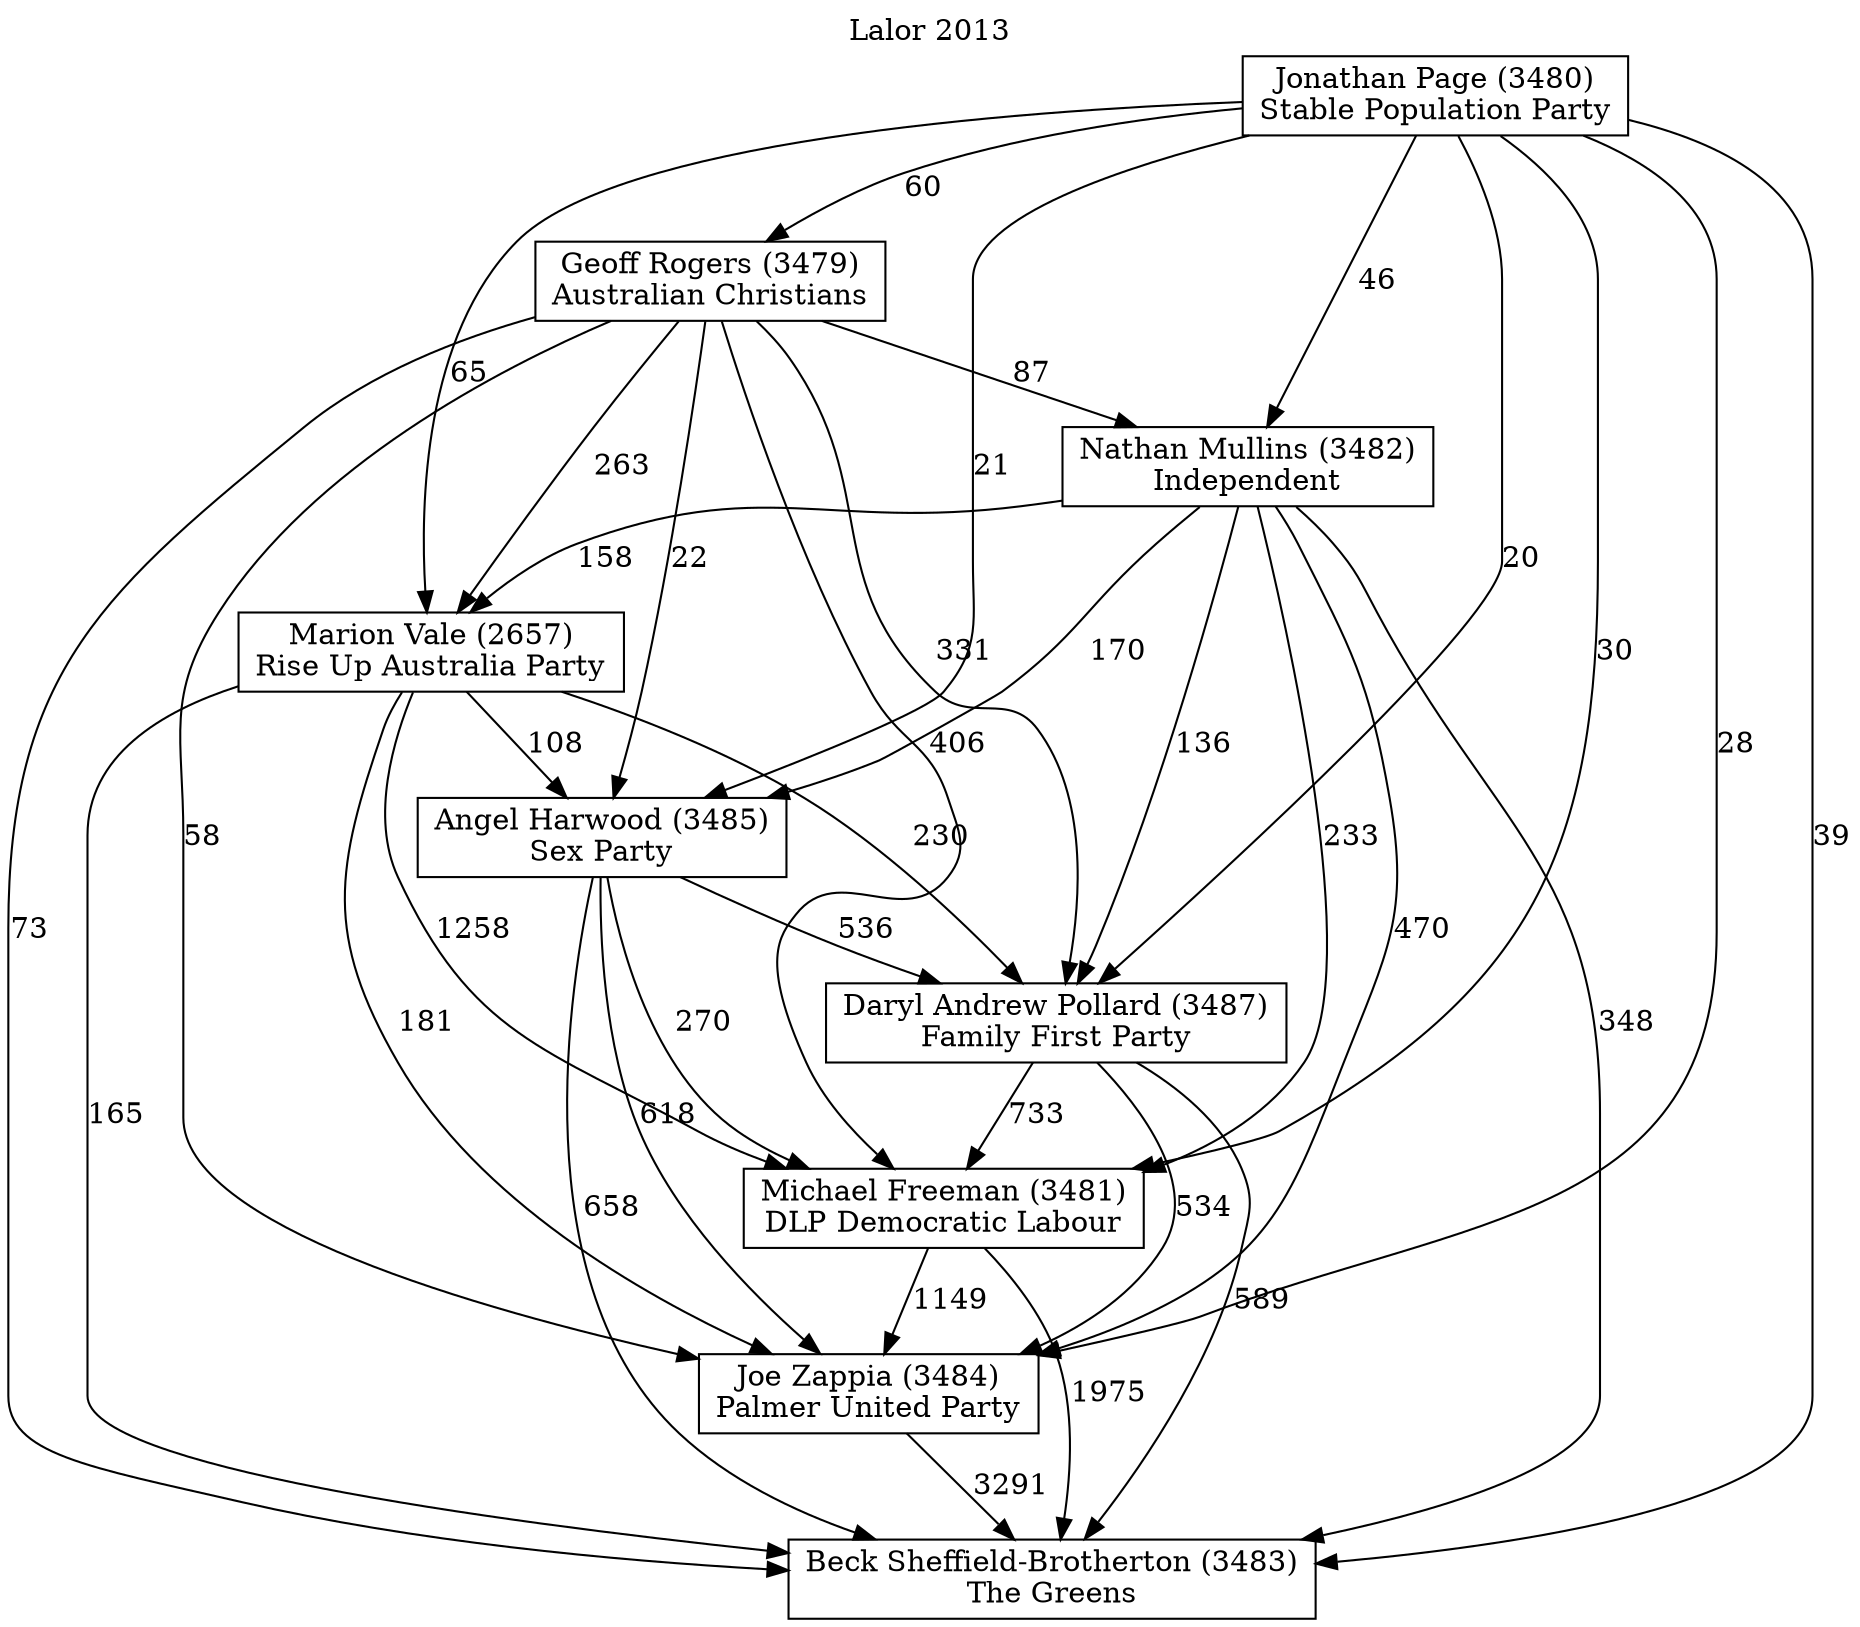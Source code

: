 // House preference flow
digraph "Beck Sheffield-Brotherton (3483)_Lalor_2013" {
	graph [label="Lalor 2013" labelloc=t mclimit=10]
	node [shape=box]
	"Beck Sheffield-Brotherton (3483)" [label="Beck Sheffield-Brotherton (3483)
The Greens"]
	"Joe Zappia (3484)" [label="Joe Zappia (3484)
Palmer United Party"]
	"Michael Freeman (3481)" [label="Michael Freeman (3481)
DLP Democratic Labour"]
	"Daryl Andrew Pollard (3487)" [label="Daryl Andrew Pollard (3487)
Family First Party"]
	"Angel Harwood (3485)" [label="Angel Harwood (3485)
Sex Party"]
	"Marion Vale (2657)" [label="Marion Vale (2657)
Rise Up Australia Party"]
	"Nathan Mullins (3482)" [label="Nathan Mullins (3482)
Independent"]
	"Geoff Rogers (3479)" [label="Geoff Rogers (3479)
Australian Christians"]
	"Jonathan Page (3480)" [label="Jonathan Page (3480)
Stable Population Party"]
	"Beck Sheffield-Brotherton (3483)" [label="Beck Sheffield-Brotherton (3483)
The Greens"]
	"Michael Freeman (3481)" [label="Michael Freeman (3481)
DLP Democratic Labour"]
	"Daryl Andrew Pollard (3487)" [label="Daryl Andrew Pollard (3487)
Family First Party"]
	"Angel Harwood (3485)" [label="Angel Harwood (3485)
Sex Party"]
	"Marion Vale (2657)" [label="Marion Vale (2657)
Rise Up Australia Party"]
	"Nathan Mullins (3482)" [label="Nathan Mullins (3482)
Independent"]
	"Geoff Rogers (3479)" [label="Geoff Rogers (3479)
Australian Christians"]
	"Jonathan Page (3480)" [label="Jonathan Page (3480)
Stable Population Party"]
	"Beck Sheffield-Brotherton (3483)" [label="Beck Sheffield-Brotherton (3483)
The Greens"]
	"Daryl Andrew Pollard (3487)" [label="Daryl Andrew Pollard (3487)
Family First Party"]
	"Angel Harwood (3485)" [label="Angel Harwood (3485)
Sex Party"]
	"Marion Vale (2657)" [label="Marion Vale (2657)
Rise Up Australia Party"]
	"Nathan Mullins (3482)" [label="Nathan Mullins (3482)
Independent"]
	"Geoff Rogers (3479)" [label="Geoff Rogers (3479)
Australian Christians"]
	"Jonathan Page (3480)" [label="Jonathan Page (3480)
Stable Population Party"]
	"Beck Sheffield-Brotherton (3483)" [label="Beck Sheffield-Brotherton (3483)
The Greens"]
	"Angel Harwood (3485)" [label="Angel Harwood (3485)
Sex Party"]
	"Marion Vale (2657)" [label="Marion Vale (2657)
Rise Up Australia Party"]
	"Nathan Mullins (3482)" [label="Nathan Mullins (3482)
Independent"]
	"Geoff Rogers (3479)" [label="Geoff Rogers (3479)
Australian Christians"]
	"Jonathan Page (3480)" [label="Jonathan Page (3480)
Stable Population Party"]
	"Beck Sheffield-Brotherton (3483)" [label="Beck Sheffield-Brotherton (3483)
The Greens"]
	"Marion Vale (2657)" [label="Marion Vale (2657)
Rise Up Australia Party"]
	"Nathan Mullins (3482)" [label="Nathan Mullins (3482)
Independent"]
	"Geoff Rogers (3479)" [label="Geoff Rogers (3479)
Australian Christians"]
	"Jonathan Page (3480)" [label="Jonathan Page (3480)
Stable Population Party"]
	"Beck Sheffield-Brotherton (3483)" [label="Beck Sheffield-Brotherton (3483)
The Greens"]
	"Nathan Mullins (3482)" [label="Nathan Mullins (3482)
Independent"]
	"Geoff Rogers (3479)" [label="Geoff Rogers (3479)
Australian Christians"]
	"Jonathan Page (3480)" [label="Jonathan Page (3480)
Stable Population Party"]
	"Beck Sheffield-Brotherton (3483)" [label="Beck Sheffield-Brotherton (3483)
The Greens"]
	"Geoff Rogers (3479)" [label="Geoff Rogers (3479)
Australian Christians"]
	"Jonathan Page (3480)" [label="Jonathan Page (3480)
Stable Population Party"]
	"Beck Sheffield-Brotherton (3483)" [label="Beck Sheffield-Brotherton (3483)
The Greens"]
	"Jonathan Page (3480)" [label="Jonathan Page (3480)
Stable Population Party"]
	"Jonathan Page (3480)" [label="Jonathan Page (3480)
Stable Population Party"]
	"Geoff Rogers (3479)" [label="Geoff Rogers (3479)
Australian Christians"]
	"Jonathan Page (3480)" [label="Jonathan Page (3480)
Stable Population Party"]
	"Jonathan Page (3480)" [label="Jonathan Page (3480)
Stable Population Party"]
	"Nathan Mullins (3482)" [label="Nathan Mullins (3482)
Independent"]
	"Geoff Rogers (3479)" [label="Geoff Rogers (3479)
Australian Christians"]
	"Jonathan Page (3480)" [label="Jonathan Page (3480)
Stable Population Party"]
	"Nathan Mullins (3482)" [label="Nathan Mullins (3482)
Independent"]
	"Jonathan Page (3480)" [label="Jonathan Page (3480)
Stable Population Party"]
	"Jonathan Page (3480)" [label="Jonathan Page (3480)
Stable Population Party"]
	"Geoff Rogers (3479)" [label="Geoff Rogers (3479)
Australian Christians"]
	"Jonathan Page (3480)" [label="Jonathan Page (3480)
Stable Population Party"]
	"Jonathan Page (3480)" [label="Jonathan Page (3480)
Stable Population Party"]
	"Marion Vale (2657)" [label="Marion Vale (2657)
Rise Up Australia Party"]
	"Nathan Mullins (3482)" [label="Nathan Mullins (3482)
Independent"]
	"Geoff Rogers (3479)" [label="Geoff Rogers (3479)
Australian Christians"]
	"Jonathan Page (3480)" [label="Jonathan Page (3480)
Stable Population Party"]
	"Marion Vale (2657)" [label="Marion Vale (2657)
Rise Up Australia Party"]
	"Geoff Rogers (3479)" [label="Geoff Rogers (3479)
Australian Christians"]
	"Jonathan Page (3480)" [label="Jonathan Page (3480)
Stable Population Party"]
	"Marion Vale (2657)" [label="Marion Vale (2657)
Rise Up Australia Party"]
	"Jonathan Page (3480)" [label="Jonathan Page (3480)
Stable Population Party"]
	"Jonathan Page (3480)" [label="Jonathan Page (3480)
Stable Population Party"]
	"Geoff Rogers (3479)" [label="Geoff Rogers (3479)
Australian Christians"]
	"Jonathan Page (3480)" [label="Jonathan Page (3480)
Stable Population Party"]
	"Jonathan Page (3480)" [label="Jonathan Page (3480)
Stable Population Party"]
	"Nathan Mullins (3482)" [label="Nathan Mullins (3482)
Independent"]
	"Geoff Rogers (3479)" [label="Geoff Rogers (3479)
Australian Christians"]
	"Jonathan Page (3480)" [label="Jonathan Page (3480)
Stable Population Party"]
	"Nathan Mullins (3482)" [label="Nathan Mullins (3482)
Independent"]
	"Jonathan Page (3480)" [label="Jonathan Page (3480)
Stable Population Party"]
	"Jonathan Page (3480)" [label="Jonathan Page (3480)
Stable Population Party"]
	"Geoff Rogers (3479)" [label="Geoff Rogers (3479)
Australian Christians"]
	"Jonathan Page (3480)" [label="Jonathan Page (3480)
Stable Population Party"]
	"Jonathan Page (3480)" [label="Jonathan Page (3480)
Stable Population Party"]
	"Angel Harwood (3485)" [label="Angel Harwood (3485)
Sex Party"]
	"Marion Vale (2657)" [label="Marion Vale (2657)
Rise Up Australia Party"]
	"Nathan Mullins (3482)" [label="Nathan Mullins (3482)
Independent"]
	"Geoff Rogers (3479)" [label="Geoff Rogers (3479)
Australian Christians"]
	"Jonathan Page (3480)" [label="Jonathan Page (3480)
Stable Population Party"]
	"Angel Harwood (3485)" [label="Angel Harwood (3485)
Sex Party"]
	"Nathan Mullins (3482)" [label="Nathan Mullins (3482)
Independent"]
	"Geoff Rogers (3479)" [label="Geoff Rogers (3479)
Australian Christians"]
	"Jonathan Page (3480)" [label="Jonathan Page (3480)
Stable Population Party"]
	"Angel Harwood (3485)" [label="Angel Harwood (3485)
Sex Party"]
	"Geoff Rogers (3479)" [label="Geoff Rogers (3479)
Australian Christians"]
	"Jonathan Page (3480)" [label="Jonathan Page (3480)
Stable Population Party"]
	"Angel Harwood (3485)" [label="Angel Harwood (3485)
Sex Party"]
	"Jonathan Page (3480)" [label="Jonathan Page (3480)
Stable Population Party"]
	"Jonathan Page (3480)" [label="Jonathan Page (3480)
Stable Population Party"]
	"Geoff Rogers (3479)" [label="Geoff Rogers (3479)
Australian Christians"]
	"Jonathan Page (3480)" [label="Jonathan Page (3480)
Stable Population Party"]
	"Jonathan Page (3480)" [label="Jonathan Page (3480)
Stable Population Party"]
	"Nathan Mullins (3482)" [label="Nathan Mullins (3482)
Independent"]
	"Geoff Rogers (3479)" [label="Geoff Rogers (3479)
Australian Christians"]
	"Jonathan Page (3480)" [label="Jonathan Page (3480)
Stable Population Party"]
	"Nathan Mullins (3482)" [label="Nathan Mullins (3482)
Independent"]
	"Jonathan Page (3480)" [label="Jonathan Page (3480)
Stable Population Party"]
	"Jonathan Page (3480)" [label="Jonathan Page (3480)
Stable Population Party"]
	"Geoff Rogers (3479)" [label="Geoff Rogers (3479)
Australian Christians"]
	"Jonathan Page (3480)" [label="Jonathan Page (3480)
Stable Population Party"]
	"Jonathan Page (3480)" [label="Jonathan Page (3480)
Stable Population Party"]
	"Marion Vale (2657)" [label="Marion Vale (2657)
Rise Up Australia Party"]
	"Nathan Mullins (3482)" [label="Nathan Mullins (3482)
Independent"]
	"Geoff Rogers (3479)" [label="Geoff Rogers (3479)
Australian Christians"]
	"Jonathan Page (3480)" [label="Jonathan Page (3480)
Stable Population Party"]
	"Marion Vale (2657)" [label="Marion Vale (2657)
Rise Up Australia Party"]
	"Geoff Rogers (3479)" [label="Geoff Rogers (3479)
Australian Christians"]
	"Jonathan Page (3480)" [label="Jonathan Page (3480)
Stable Population Party"]
	"Marion Vale (2657)" [label="Marion Vale (2657)
Rise Up Australia Party"]
	"Jonathan Page (3480)" [label="Jonathan Page (3480)
Stable Population Party"]
	"Jonathan Page (3480)" [label="Jonathan Page (3480)
Stable Population Party"]
	"Geoff Rogers (3479)" [label="Geoff Rogers (3479)
Australian Christians"]
	"Jonathan Page (3480)" [label="Jonathan Page (3480)
Stable Population Party"]
	"Jonathan Page (3480)" [label="Jonathan Page (3480)
Stable Population Party"]
	"Nathan Mullins (3482)" [label="Nathan Mullins (3482)
Independent"]
	"Geoff Rogers (3479)" [label="Geoff Rogers (3479)
Australian Christians"]
	"Jonathan Page (3480)" [label="Jonathan Page (3480)
Stable Population Party"]
	"Nathan Mullins (3482)" [label="Nathan Mullins (3482)
Independent"]
	"Jonathan Page (3480)" [label="Jonathan Page (3480)
Stable Population Party"]
	"Jonathan Page (3480)" [label="Jonathan Page (3480)
Stable Population Party"]
	"Geoff Rogers (3479)" [label="Geoff Rogers (3479)
Australian Christians"]
	"Jonathan Page (3480)" [label="Jonathan Page (3480)
Stable Population Party"]
	"Jonathan Page (3480)" [label="Jonathan Page (3480)
Stable Population Party"]
	"Daryl Andrew Pollard (3487)" [label="Daryl Andrew Pollard (3487)
Family First Party"]
	"Angel Harwood (3485)" [label="Angel Harwood (3485)
Sex Party"]
	"Marion Vale (2657)" [label="Marion Vale (2657)
Rise Up Australia Party"]
	"Nathan Mullins (3482)" [label="Nathan Mullins (3482)
Independent"]
	"Geoff Rogers (3479)" [label="Geoff Rogers (3479)
Australian Christians"]
	"Jonathan Page (3480)" [label="Jonathan Page (3480)
Stable Population Party"]
	"Daryl Andrew Pollard (3487)" [label="Daryl Andrew Pollard (3487)
Family First Party"]
	"Marion Vale (2657)" [label="Marion Vale (2657)
Rise Up Australia Party"]
	"Nathan Mullins (3482)" [label="Nathan Mullins (3482)
Independent"]
	"Geoff Rogers (3479)" [label="Geoff Rogers (3479)
Australian Christians"]
	"Jonathan Page (3480)" [label="Jonathan Page (3480)
Stable Population Party"]
	"Daryl Andrew Pollard (3487)" [label="Daryl Andrew Pollard (3487)
Family First Party"]
	"Nathan Mullins (3482)" [label="Nathan Mullins (3482)
Independent"]
	"Geoff Rogers (3479)" [label="Geoff Rogers (3479)
Australian Christians"]
	"Jonathan Page (3480)" [label="Jonathan Page (3480)
Stable Population Party"]
	"Daryl Andrew Pollard (3487)" [label="Daryl Andrew Pollard (3487)
Family First Party"]
	"Geoff Rogers (3479)" [label="Geoff Rogers (3479)
Australian Christians"]
	"Jonathan Page (3480)" [label="Jonathan Page (3480)
Stable Population Party"]
	"Daryl Andrew Pollard (3487)" [label="Daryl Andrew Pollard (3487)
Family First Party"]
	"Jonathan Page (3480)" [label="Jonathan Page (3480)
Stable Population Party"]
	"Jonathan Page (3480)" [label="Jonathan Page (3480)
Stable Population Party"]
	"Geoff Rogers (3479)" [label="Geoff Rogers (3479)
Australian Christians"]
	"Jonathan Page (3480)" [label="Jonathan Page (3480)
Stable Population Party"]
	"Jonathan Page (3480)" [label="Jonathan Page (3480)
Stable Population Party"]
	"Nathan Mullins (3482)" [label="Nathan Mullins (3482)
Independent"]
	"Geoff Rogers (3479)" [label="Geoff Rogers (3479)
Australian Christians"]
	"Jonathan Page (3480)" [label="Jonathan Page (3480)
Stable Population Party"]
	"Nathan Mullins (3482)" [label="Nathan Mullins (3482)
Independent"]
	"Jonathan Page (3480)" [label="Jonathan Page (3480)
Stable Population Party"]
	"Jonathan Page (3480)" [label="Jonathan Page (3480)
Stable Population Party"]
	"Geoff Rogers (3479)" [label="Geoff Rogers (3479)
Australian Christians"]
	"Jonathan Page (3480)" [label="Jonathan Page (3480)
Stable Population Party"]
	"Jonathan Page (3480)" [label="Jonathan Page (3480)
Stable Population Party"]
	"Marion Vale (2657)" [label="Marion Vale (2657)
Rise Up Australia Party"]
	"Nathan Mullins (3482)" [label="Nathan Mullins (3482)
Independent"]
	"Geoff Rogers (3479)" [label="Geoff Rogers (3479)
Australian Christians"]
	"Jonathan Page (3480)" [label="Jonathan Page (3480)
Stable Population Party"]
	"Marion Vale (2657)" [label="Marion Vale (2657)
Rise Up Australia Party"]
	"Geoff Rogers (3479)" [label="Geoff Rogers (3479)
Australian Christians"]
	"Jonathan Page (3480)" [label="Jonathan Page (3480)
Stable Population Party"]
	"Marion Vale (2657)" [label="Marion Vale (2657)
Rise Up Australia Party"]
	"Jonathan Page (3480)" [label="Jonathan Page (3480)
Stable Population Party"]
	"Jonathan Page (3480)" [label="Jonathan Page (3480)
Stable Population Party"]
	"Geoff Rogers (3479)" [label="Geoff Rogers (3479)
Australian Christians"]
	"Jonathan Page (3480)" [label="Jonathan Page (3480)
Stable Population Party"]
	"Jonathan Page (3480)" [label="Jonathan Page (3480)
Stable Population Party"]
	"Nathan Mullins (3482)" [label="Nathan Mullins (3482)
Independent"]
	"Geoff Rogers (3479)" [label="Geoff Rogers (3479)
Australian Christians"]
	"Jonathan Page (3480)" [label="Jonathan Page (3480)
Stable Population Party"]
	"Nathan Mullins (3482)" [label="Nathan Mullins (3482)
Independent"]
	"Jonathan Page (3480)" [label="Jonathan Page (3480)
Stable Population Party"]
	"Jonathan Page (3480)" [label="Jonathan Page (3480)
Stable Population Party"]
	"Geoff Rogers (3479)" [label="Geoff Rogers (3479)
Australian Christians"]
	"Jonathan Page (3480)" [label="Jonathan Page (3480)
Stable Population Party"]
	"Jonathan Page (3480)" [label="Jonathan Page (3480)
Stable Population Party"]
	"Angel Harwood (3485)" [label="Angel Harwood (3485)
Sex Party"]
	"Marion Vale (2657)" [label="Marion Vale (2657)
Rise Up Australia Party"]
	"Nathan Mullins (3482)" [label="Nathan Mullins (3482)
Independent"]
	"Geoff Rogers (3479)" [label="Geoff Rogers (3479)
Australian Christians"]
	"Jonathan Page (3480)" [label="Jonathan Page (3480)
Stable Population Party"]
	"Angel Harwood (3485)" [label="Angel Harwood (3485)
Sex Party"]
	"Nathan Mullins (3482)" [label="Nathan Mullins (3482)
Independent"]
	"Geoff Rogers (3479)" [label="Geoff Rogers (3479)
Australian Christians"]
	"Jonathan Page (3480)" [label="Jonathan Page (3480)
Stable Population Party"]
	"Angel Harwood (3485)" [label="Angel Harwood (3485)
Sex Party"]
	"Geoff Rogers (3479)" [label="Geoff Rogers (3479)
Australian Christians"]
	"Jonathan Page (3480)" [label="Jonathan Page (3480)
Stable Population Party"]
	"Angel Harwood (3485)" [label="Angel Harwood (3485)
Sex Party"]
	"Jonathan Page (3480)" [label="Jonathan Page (3480)
Stable Population Party"]
	"Jonathan Page (3480)" [label="Jonathan Page (3480)
Stable Population Party"]
	"Geoff Rogers (3479)" [label="Geoff Rogers (3479)
Australian Christians"]
	"Jonathan Page (3480)" [label="Jonathan Page (3480)
Stable Population Party"]
	"Jonathan Page (3480)" [label="Jonathan Page (3480)
Stable Population Party"]
	"Nathan Mullins (3482)" [label="Nathan Mullins (3482)
Independent"]
	"Geoff Rogers (3479)" [label="Geoff Rogers (3479)
Australian Christians"]
	"Jonathan Page (3480)" [label="Jonathan Page (3480)
Stable Population Party"]
	"Nathan Mullins (3482)" [label="Nathan Mullins (3482)
Independent"]
	"Jonathan Page (3480)" [label="Jonathan Page (3480)
Stable Population Party"]
	"Jonathan Page (3480)" [label="Jonathan Page (3480)
Stable Population Party"]
	"Geoff Rogers (3479)" [label="Geoff Rogers (3479)
Australian Christians"]
	"Jonathan Page (3480)" [label="Jonathan Page (3480)
Stable Population Party"]
	"Jonathan Page (3480)" [label="Jonathan Page (3480)
Stable Population Party"]
	"Marion Vale (2657)" [label="Marion Vale (2657)
Rise Up Australia Party"]
	"Nathan Mullins (3482)" [label="Nathan Mullins (3482)
Independent"]
	"Geoff Rogers (3479)" [label="Geoff Rogers (3479)
Australian Christians"]
	"Jonathan Page (3480)" [label="Jonathan Page (3480)
Stable Population Party"]
	"Marion Vale (2657)" [label="Marion Vale (2657)
Rise Up Australia Party"]
	"Geoff Rogers (3479)" [label="Geoff Rogers (3479)
Australian Christians"]
	"Jonathan Page (3480)" [label="Jonathan Page (3480)
Stable Population Party"]
	"Marion Vale (2657)" [label="Marion Vale (2657)
Rise Up Australia Party"]
	"Jonathan Page (3480)" [label="Jonathan Page (3480)
Stable Population Party"]
	"Jonathan Page (3480)" [label="Jonathan Page (3480)
Stable Population Party"]
	"Geoff Rogers (3479)" [label="Geoff Rogers (3479)
Australian Christians"]
	"Jonathan Page (3480)" [label="Jonathan Page (3480)
Stable Population Party"]
	"Jonathan Page (3480)" [label="Jonathan Page (3480)
Stable Population Party"]
	"Nathan Mullins (3482)" [label="Nathan Mullins (3482)
Independent"]
	"Geoff Rogers (3479)" [label="Geoff Rogers (3479)
Australian Christians"]
	"Jonathan Page (3480)" [label="Jonathan Page (3480)
Stable Population Party"]
	"Nathan Mullins (3482)" [label="Nathan Mullins (3482)
Independent"]
	"Jonathan Page (3480)" [label="Jonathan Page (3480)
Stable Population Party"]
	"Jonathan Page (3480)" [label="Jonathan Page (3480)
Stable Population Party"]
	"Geoff Rogers (3479)" [label="Geoff Rogers (3479)
Australian Christians"]
	"Jonathan Page (3480)" [label="Jonathan Page (3480)
Stable Population Party"]
	"Jonathan Page (3480)" [label="Jonathan Page (3480)
Stable Population Party"]
	"Michael Freeman (3481)" [label="Michael Freeman (3481)
DLP Democratic Labour"]
	"Daryl Andrew Pollard (3487)" [label="Daryl Andrew Pollard (3487)
Family First Party"]
	"Angel Harwood (3485)" [label="Angel Harwood (3485)
Sex Party"]
	"Marion Vale (2657)" [label="Marion Vale (2657)
Rise Up Australia Party"]
	"Nathan Mullins (3482)" [label="Nathan Mullins (3482)
Independent"]
	"Geoff Rogers (3479)" [label="Geoff Rogers (3479)
Australian Christians"]
	"Jonathan Page (3480)" [label="Jonathan Page (3480)
Stable Population Party"]
	"Michael Freeman (3481)" [label="Michael Freeman (3481)
DLP Democratic Labour"]
	"Angel Harwood (3485)" [label="Angel Harwood (3485)
Sex Party"]
	"Marion Vale (2657)" [label="Marion Vale (2657)
Rise Up Australia Party"]
	"Nathan Mullins (3482)" [label="Nathan Mullins (3482)
Independent"]
	"Geoff Rogers (3479)" [label="Geoff Rogers (3479)
Australian Christians"]
	"Jonathan Page (3480)" [label="Jonathan Page (3480)
Stable Population Party"]
	"Michael Freeman (3481)" [label="Michael Freeman (3481)
DLP Democratic Labour"]
	"Marion Vale (2657)" [label="Marion Vale (2657)
Rise Up Australia Party"]
	"Nathan Mullins (3482)" [label="Nathan Mullins (3482)
Independent"]
	"Geoff Rogers (3479)" [label="Geoff Rogers (3479)
Australian Christians"]
	"Jonathan Page (3480)" [label="Jonathan Page (3480)
Stable Population Party"]
	"Michael Freeman (3481)" [label="Michael Freeman (3481)
DLP Democratic Labour"]
	"Nathan Mullins (3482)" [label="Nathan Mullins (3482)
Independent"]
	"Geoff Rogers (3479)" [label="Geoff Rogers (3479)
Australian Christians"]
	"Jonathan Page (3480)" [label="Jonathan Page (3480)
Stable Population Party"]
	"Michael Freeman (3481)" [label="Michael Freeman (3481)
DLP Democratic Labour"]
	"Geoff Rogers (3479)" [label="Geoff Rogers (3479)
Australian Christians"]
	"Jonathan Page (3480)" [label="Jonathan Page (3480)
Stable Population Party"]
	"Michael Freeman (3481)" [label="Michael Freeman (3481)
DLP Democratic Labour"]
	"Jonathan Page (3480)" [label="Jonathan Page (3480)
Stable Population Party"]
	"Jonathan Page (3480)" [label="Jonathan Page (3480)
Stable Population Party"]
	"Geoff Rogers (3479)" [label="Geoff Rogers (3479)
Australian Christians"]
	"Jonathan Page (3480)" [label="Jonathan Page (3480)
Stable Population Party"]
	"Jonathan Page (3480)" [label="Jonathan Page (3480)
Stable Population Party"]
	"Nathan Mullins (3482)" [label="Nathan Mullins (3482)
Independent"]
	"Geoff Rogers (3479)" [label="Geoff Rogers (3479)
Australian Christians"]
	"Jonathan Page (3480)" [label="Jonathan Page (3480)
Stable Population Party"]
	"Nathan Mullins (3482)" [label="Nathan Mullins (3482)
Independent"]
	"Jonathan Page (3480)" [label="Jonathan Page (3480)
Stable Population Party"]
	"Jonathan Page (3480)" [label="Jonathan Page (3480)
Stable Population Party"]
	"Geoff Rogers (3479)" [label="Geoff Rogers (3479)
Australian Christians"]
	"Jonathan Page (3480)" [label="Jonathan Page (3480)
Stable Population Party"]
	"Jonathan Page (3480)" [label="Jonathan Page (3480)
Stable Population Party"]
	"Marion Vale (2657)" [label="Marion Vale (2657)
Rise Up Australia Party"]
	"Nathan Mullins (3482)" [label="Nathan Mullins (3482)
Independent"]
	"Geoff Rogers (3479)" [label="Geoff Rogers (3479)
Australian Christians"]
	"Jonathan Page (3480)" [label="Jonathan Page (3480)
Stable Population Party"]
	"Marion Vale (2657)" [label="Marion Vale (2657)
Rise Up Australia Party"]
	"Geoff Rogers (3479)" [label="Geoff Rogers (3479)
Australian Christians"]
	"Jonathan Page (3480)" [label="Jonathan Page (3480)
Stable Population Party"]
	"Marion Vale (2657)" [label="Marion Vale (2657)
Rise Up Australia Party"]
	"Jonathan Page (3480)" [label="Jonathan Page (3480)
Stable Population Party"]
	"Jonathan Page (3480)" [label="Jonathan Page (3480)
Stable Population Party"]
	"Geoff Rogers (3479)" [label="Geoff Rogers (3479)
Australian Christians"]
	"Jonathan Page (3480)" [label="Jonathan Page (3480)
Stable Population Party"]
	"Jonathan Page (3480)" [label="Jonathan Page (3480)
Stable Population Party"]
	"Nathan Mullins (3482)" [label="Nathan Mullins (3482)
Independent"]
	"Geoff Rogers (3479)" [label="Geoff Rogers (3479)
Australian Christians"]
	"Jonathan Page (3480)" [label="Jonathan Page (3480)
Stable Population Party"]
	"Nathan Mullins (3482)" [label="Nathan Mullins (3482)
Independent"]
	"Jonathan Page (3480)" [label="Jonathan Page (3480)
Stable Population Party"]
	"Jonathan Page (3480)" [label="Jonathan Page (3480)
Stable Population Party"]
	"Geoff Rogers (3479)" [label="Geoff Rogers (3479)
Australian Christians"]
	"Jonathan Page (3480)" [label="Jonathan Page (3480)
Stable Population Party"]
	"Jonathan Page (3480)" [label="Jonathan Page (3480)
Stable Population Party"]
	"Angel Harwood (3485)" [label="Angel Harwood (3485)
Sex Party"]
	"Marion Vale (2657)" [label="Marion Vale (2657)
Rise Up Australia Party"]
	"Nathan Mullins (3482)" [label="Nathan Mullins (3482)
Independent"]
	"Geoff Rogers (3479)" [label="Geoff Rogers (3479)
Australian Christians"]
	"Jonathan Page (3480)" [label="Jonathan Page (3480)
Stable Population Party"]
	"Angel Harwood (3485)" [label="Angel Harwood (3485)
Sex Party"]
	"Nathan Mullins (3482)" [label="Nathan Mullins (3482)
Independent"]
	"Geoff Rogers (3479)" [label="Geoff Rogers (3479)
Australian Christians"]
	"Jonathan Page (3480)" [label="Jonathan Page (3480)
Stable Population Party"]
	"Angel Harwood (3485)" [label="Angel Harwood (3485)
Sex Party"]
	"Geoff Rogers (3479)" [label="Geoff Rogers (3479)
Australian Christians"]
	"Jonathan Page (3480)" [label="Jonathan Page (3480)
Stable Population Party"]
	"Angel Harwood (3485)" [label="Angel Harwood (3485)
Sex Party"]
	"Jonathan Page (3480)" [label="Jonathan Page (3480)
Stable Population Party"]
	"Jonathan Page (3480)" [label="Jonathan Page (3480)
Stable Population Party"]
	"Geoff Rogers (3479)" [label="Geoff Rogers (3479)
Australian Christians"]
	"Jonathan Page (3480)" [label="Jonathan Page (3480)
Stable Population Party"]
	"Jonathan Page (3480)" [label="Jonathan Page (3480)
Stable Population Party"]
	"Nathan Mullins (3482)" [label="Nathan Mullins (3482)
Independent"]
	"Geoff Rogers (3479)" [label="Geoff Rogers (3479)
Australian Christians"]
	"Jonathan Page (3480)" [label="Jonathan Page (3480)
Stable Population Party"]
	"Nathan Mullins (3482)" [label="Nathan Mullins (3482)
Independent"]
	"Jonathan Page (3480)" [label="Jonathan Page (3480)
Stable Population Party"]
	"Jonathan Page (3480)" [label="Jonathan Page (3480)
Stable Population Party"]
	"Geoff Rogers (3479)" [label="Geoff Rogers (3479)
Australian Christians"]
	"Jonathan Page (3480)" [label="Jonathan Page (3480)
Stable Population Party"]
	"Jonathan Page (3480)" [label="Jonathan Page (3480)
Stable Population Party"]
	"Marion Vale (2657)" [label="Marion Vale (2657)
Rise Up Australia Party"]
	"Nathan Mullins (3482)" [label="Nathan Mullins (3482)
Independent"]
	"Geoff Rogers (3479)" [label="Geoff Rogers (3479)
Australian Christians"]
	"Jonathan Page (3480)" [label="Jonathan Page (3480)
Stable Population Party"]
	"Marion Vale (2657)" [label="Marion Vale (2657)
Rise Up Australia Party"]
	"Geoff Rogers (3479)" [label="Geoff Rogers (3479)
Australian Christians"]
	"Jonathan Page (3480)" [label="Jonathan Page (3480)
Stable Population Party"]
	"Marion Vale (2657)" [label="Marion Vale (2657)
Rise Up Australia Party"]
	"Jonathan Page (3480)" [label="Jonathan Page (3480)
Stable Population Party"]
	"Jonathan Page (3480)" [label="Jonathan Page (3480)
Stable Population Party"]
	"Geoff Rogers (3479)" [label="Geoff Rogers (3479)
Australian Christians"]
	"Jonathan Page (3480)" [label="Jonathan Page (3480)
Stable Population Party"]
	"Jonathan Page (3480)" [label="Jonathan Page (3480)
Stable Population Party"]
	"Nathan Mullins (3482)" [label="Nathan Mullins (3482)
Independent"]
	"Geoff Rogers (3479)" [label="Geoff Rogers (3479)
Australian Christians"]
	"Jonathan Page (3480)" [label="Jonathan Page (3480)
Stable Population Party"]
	"Nathan Mullins (3482)" [label="Nathan Mullins (3482)
Independent"]
	"Jonathan Page (3480)" [label="Jonathan Page (3480)
Stable Population Party"]
	"Jonathan Page (3480)" [label="Jonathan Page (3480)
Stable Population Party"]
	"Geoff Rogers (3479)" [label="Geoff Rogers (3479)
Australian Christians"]
	"Jonathan Page (3480)" [label="Jonathan Page (3480)
Stable Population Party"]
	"Jonathan Page (3480)" [label="Jonathan Page (3480)
Stable Population Party"]
	"Daryl Andrew Pollard (3487)" [label="Daryl Andrew Pollard (3487)
Family First Party"]
	"Angel Harwood (3485)" [label="Angel Harwood (3485)
Sex Party"]
	"Marion Vale (2657)" [label="Marion Vale (2657)
Rise Up Australia Party"]
	"Nathan Mullins (3482)" [label="Nathan Mullins (3482)
Independent"]
	"Geoff Rogers (3479)" [label="Geoff Rogers (3479)
Australian Christians"]
	"Jonathan Page (3480)" [label="Jonathan Page (3480)
Stable Population Party"]
	"Daryl Andrew Pollard (3487)" [label="Daryl Andrew Pollard (3487)
Family First Party"]
	"Marion Vale (2657)" [label="Marion Vale (2657)
Rise Up Australia Party"]
	"Nathan Mullins (3482)" [label="Nathan Mullins (3482)
Independent"]
	"Geoff Rogers (3479)" [label="Geoff Rogers (3479)
Australian Christians"]
	"Jonathan Page (3480)" [label="Jonathan Page (3480)
Stable Population Party"]
	"Daryl Andrew Pollard (3487)" [label="Daryl Andrew Pollard (3487)
Family First Party"]
	"Nathan Mullins (3482)" [label="Nathan Mullins (3482)
Independent"]
	"Geoff Rogers (3479)" [label="Geoff Rogers (3479)
Australian Christians"]
	"Jonathan Page (3480)" [label="Jonathan Page (3480)
Stable Population Party"]
	"Daryl Andrew Pollard (3487)" [label="Daryl Andrew Pollard (3487)
Family First Party"]
	"Geoff Rogers (3479)" [label="Geoff Rogers (3479)
Australian Christians"]
	"Jonathan Page (3480)" [label="Jonathan Page (3480)
Stable Population Party"]
	"Daryl Andrew Pollard (3487)" [label="Daryl Andrew Pollard (3487)
Family First Party"]
	"Jonathan Page (3480)" [label="Jonathan Page (3480)
Stable Population Party"]
	"Jonathan Page (3480)" [label="Jonathan Page (3480)
Stable Population Party"]
	"Geoff Rogers (3479)" [label="Geoff Rogers (3479)
Australian Christians"]
	"Jonathan Page (3480)" [label="Jonathan Page (3480)
Stable Population Party"]
	"Jonathan Page (3480)" [label="Jonathan Page (3480)
Stable Population Party"]
	"Nathan Mullins (3482)" [label="Nathan Mullins (3482)
Independent"]
	"Geoff Rogers (3479)" [label="Geoff Rogers (3479)
Australian Christians"]
	"Jonathan Page (3480)" [label="Jonathan Page (3480)
Stable Population Party"]
	"Nathan Mullins (3482)" [label="Nathan Mullins (3482)
Independent"]
	"Jonathan Page (3480)" [label="Jonathan Page (3480)
Stable Population Party"]
	"Jonathan Page (3480)" [label="Jonathan Page (3480)
Stable Population Party"]
	"Geoff Rogers (3479)" [label="Geoff Rogers (3479)
Australian Christians"]
	"Jonathan Page (3480)" [label="Jonathan Page (3480)
Stable Population Party"]
	"Jonathan Page (3480)" [label="Jonathan Page (3480)
Stable Population Party"]
	"Marion Vale (2657)" [label="Marion Vale (2657)
Rise Up Australia Party"]
	"Nathan Mullins (3482)" [label="Nathan Mullins (3482)
Independent"]
	"Geoff Rogers (3479)" [label="Geoff Rogers (3479)
Australian Christians"]
	"Jonathan Page (3480)" [label="Jonathan Page (3480)
Stable Population Party"]
	"Marion Vale (2657)" [label="Marion Vale (2657)
Rise Up Australia Party"]
	"Geoff Rogers (3479)" [label="Geoff Rogers (3479)
Australian Christians"]
	"Jonathan Page (3480)" [label="Jonathan Page (3480)
Stable Population Party"]
	"Marion Vale (2657)" [label="Marion Vale (2657)
Rise Up Australia Party"]
	"Jonathan Page (3480)" [label="Jonathan Page (3480)
Stable Population Party"]
	"Jonathan Page (3480)" [label="Jonathan Page (3480)
Stable Population Party"]
	"Geoff Rogers (3479)" [label="Geoff Rogers (3479)
Australian Christians"]
	"Jonathan Page (3480)" [label="Jonathan Page (3480)
Stable Population Party"]
	"Jonathan Page (3480)" [label="Jonathan Page (3480)
Stable Population Party"]
	"Nathan Mullins (3482)" [label="Nathan Mullins (3482)
Independent"]
	"Geoff Rogers (3479)" [label="Geoff Rogers (3479)
Australian Christians"]
	"Jonathan Page (3480)" [label="Jonathan Page (3480)
Stable Population Party"]
	"Nathan Mullins (3482)" [label="Nathan Mullins (3482)
Independent"]
	"Jonathan Page (3480)" [label="Jonathan Page (3480)
Stable Population Party"]
	"Jonathan Page (3480)" [label="Jonathan Page (3480)
Stable Population Party"]
	"Geoff Rogers (3479)" [label="Geoff Rogers (3479)
Australian Christians"]
	"Jonathan Page (3480)" [label="Jonathan Page (3480)
Stable Population Party"]
	"Jonathan Page (3480)" [label="Jonathan Page (3480)
Stable Population Party"]
	"Angel Harwood (3485)" [label="Angel Harwood (3485)
Sex Party"]
	"Marion Vale (2657)" [label="Marion Vale (2657)
Rise Up Australia Party"]
	"Nathan Mullins (3482)" [label="Nathan Mullins (3482)
Independent"]
	"Geoff Rogers (3479)" [label="Geoff Rogers (3479)
Australian Christians"]
	"Jonathan Page (3480)" [label="Jonathan Page (3480)
Stable Population Party"]
	"Angel Harwood (3485)" [label="Angel Harwood (3485)
Sex Party"]
	"Nathan Mullins (3482)" [label="Nathan Mullins (3482)
Independent"]
	"Geoff Rogers (3479)" [label="Geoff Rogers (3479)
Australian Christians"]
	"Jonathan Page (3480)" [label="Jonathan Page (3480)
Stable Population Party"]
	"Angel Harwood (3485)" [label="Angel Harwood (3485)
Sex Party"]
	"Geoff Rogers (3479)" [label="Geoff Rogers (3479)
Australian Christians"]
	"Jonathan Page (3480)" [label="Jonathan Page (3480)
Stable Population Party"]
	"Angel Harwood (3485)" [label="Angel Harwood (3485)
Sex Party"]
	"Jonathan Page (3480)" [label="Jonathan Page (3480)
Stable Population Party"]
	"Jonathan Page (3480)" [label="Jonathan Page (3480)
Stable Population Party"]
	"Geoff Rogers (3479)" [label="Geoff Rogers (3479)
Australian Christians"]
	"Jonathan Page (3480)" [label="Jonathan Page (3480)
Stable Population Party"]
	"Jonathan Page (3480)" [label="Jonathan Page (3480)
Stable Population Party"]
	"Nathan Mullins (3482)" [label="Nathan Mullins (3482)
Independent"]
	"Geoff Rogers (3479)" [label="Geoff Rogers (3479)
Australian Christians"]
	"Jonathan Page (3480)" [label="Jonathan Page (3480)
Stable Population Party"]
	"Nathan Mullins (3482)" [label="Nathan Mullins (3482)
Independent"]
	"Jonathan Page (3480)" [label="Jonathan Page (3480)
Stable Population Party"]
	"Jonathan Page (3480)" [label="Jonathan Page (3480)
Stable Population Party"]
	"Geoff Rogers (3479)" [label="Geoff Rogers (3479)
Australian Christians"]
	"Jonathan Page (3480)" [label="Jonathan Page (3480)
Stable Population Party"]
	"Jonathan Page (3480)" [label="Jonathan Page (3480)
Stable Population Party"]
	"Marion Vale (2657)" [label="Marion Vale (2657)
Rise Up Australia Party"]
	"Nathan Mullins (3482)" [label="Nathan Mullins (3482)
Independent"]
	"Geoff Rogers (3479)" [label="Geoff Rogers (3479)
Australian Christians"]
	"Jonathan Page (3480)" [label="Jonathan Page (3480)
Stable Population Party"]
	"Marion Vale (2657)" [label="Marion Vale (2657)
Rise Up Australia Party"]
	"Geoff Rogers (3479)" [label="Geoff Rogers (3479)
Australian Christians"]
	"Jonathan Page (3480)" [label="Jonathan Page (3480)
Stable Population Party"]
	"Marion Vale (2657)" [label="Marion Vale (2657)
Rise Up Australia Party"]
	"Jonathan Page (3480)" [label="Jonathan Page (3480)
Stable Population Party"]
	"Jonathan Page (3480)" [label="Jonathan Page (3480)
Stable Population Party"]
	"Geoff Rogers (3479)" [label="Geoff Rogers (3479)
Australian Christians"]
	"Jonathan Page (3480)" [label="Jonathan Page (3480)
Stable Population Party"]
	"Jonathan Page (3480)" [label="Jonathan Page (3480)
Stable Population Party"]
	"Nathan Mullins (3482)" [label="Nathan Mullins (3482)
Independent"]
	"Geoff Rogers (3479)" [label="Geoff Rogers (3479)
Australian Christians"]
	"Jonathan Page (3480)" [label="Jonathan Page (3480)
Stable Population Party"]
	"Nathan Mullins (3482)" [label="Nathan Mullins (3482)
Independent"]
	"Jonathan Page (3480)" [label="Jonathan Page (3480)
Stable Population Party"]
	"Jonathan Page (3480)" [label="Jonathan Page (3480)
Stable Population Party"]
	"Geoff Rogers (3479)" [label="Geoff Rogers (3479)
Australian Christians"]
	"Jonathan Page (3480)" [label="Jonathan Page (3480)
Stable Population Party"]
	"Jonathan Page (3480)" [label="Jonathan Page (3480)
Stable Population Party"]
	"Joe Zappia (3484)" [label="Joe Zappia (3484)
Palmer United Party"]
	"Michael Freeman (3481)" [label="Michael Freeman (3481)
DLP Democratic Labour"]
	"Daryl Andrew Pollard (3487)" [label="Daryl Andrew Pollard (3487)
Family First Party"]
	"Angel Harwood (3485)" [label="Angel Harwood (3485)
Sex Party"]
	"Marion Vale (2657)" [label="Marion Vale (2657)
Rise Up Australia Party"]
	"Nathan Mullins (3482)" [label="Nathan Mullins (3482)
Independent"]
	"Geoff Rogers (3479)" [label="Geoff Rogers (3479)
Australian Christians"]
	"Jonathan Page (3480)" [label="Jonathan Page (3480)
Stable Population Party"]
	"Joe Zappia (3484)" [label="Joe Zappia (3484)
Palmer United Party"]
	"Daryl Andrew Pollard (3487)" [label="Daryl Andrew Pollard (3487)
Family First Party"]
	"Angel Harwood (3485)" [label="Angel Harwood (3485)
Sex Party"]
	"Marion Vale (2657)" [label="Marion Vale (2657)
Rise Up Australia Party"]
	"Nathan Mullins (3482)" [label="Nathan Mullins (3482)
Independent"]
	"Geoff Rogers (3479)" [label="Geoff Rogers (3479)
Australian Christians"]
	"Jonathan Page (3480)" [label="Jonathan Page (3480)
Stable Population Party"]
	"Joe Zappia (3484)" [label="Joe Zappia (3484)
Palmer United Party"]
	"Angel Harwood (3485)" [label="Angel Harwood (3485)
Sex Party"]
	"Marion Vale (2657)" [label="Marion Vale (2657)
Rise Up Australia Party"]
	"Nathan Mullins (3482)" [label="Nathan Mullins (3482)
Independent"]
	"Geoff Rogers (3479)" [label="Geoff Rogers (3479)
Australian Christians"]
	"Jonathan Page (3480)" [label="Jonathan Page (3480)
Stable Population Party"]
	"Joe Zappia (3484)" [label="Joe Zappia (3484)
Palmer United Party"]
	"Marion Vale (2657)" [label="Marion Vale (2657)
Rise Up Australia Party"]
	"Nathan Mullins (3482)" [label="Nathan Mullins (3482)
Independent"]
	"Geoff Rogers (3479)" [label="Geoff Rogers (3479)
Australian Christians"]
	"Jonathan Page (3480)" [label="Jonathan Page (3480)
Stable Population Party"]
	"Joe Zappia (3484)" [label="Joe Zappia (3484)
Palmer United Party"]
	"Nathan Mullins (3482)" [label="Nathan Mullins (3482)
Independent"]
	"Geoff Rogers (3479)" [label="Geoff Rogers (3479)
Australian Christians"]
	"Jonathan Page (3480)" [label="Jonathan Page (3480)
Stable Population Party"]
	"Joe Zappia (3484)" [label="Joe Zappia (3484)
Palmer United Party"]
	"Geoff Rogers (3479)" [label="Geoff Rogers (3479)
Australian Christians"]
	"Jonathan Page (3480)" [label="Jonathan Page (3480)
Stable Population Party"]
	"Joe Zappia (3484)" [label="Joe Zappia (3484)
Palmer United Party"]
	"Jonathan Page (3480)" [label="Jonathan Page (3480)
Stable Population Party"]
	"Jonathan Page (3480)" [label="Jonathan Page (3480)
Stable Population Party"]
	"Geoff Rogers (3479)" [label="Geoff Rogers (3479)
Australian Christians"]
	"Jonathan Page (3480)" [label="Jonathan Page (3480)
Stable Population Party"]
	"Jonathan Page (3480)" [label="Jonathan Page (3480)
Stable Population Party"]
	"Nathan Mullins (3482)" [label="Nathan Mullins (3482)
Independent"]
	"Geoff Rogers (3479)" [label="Geoff Rogers (3479)
Australian Christians"]
	"Jonathan Page (3480)" [label="Jonathan Page (3480)
Stable Population Party"]
	"Nathan Mullins (3482)" [label="Nathan Mullins (3482)
Independent"]
	"Jonathan Page (3480)" [label="Jonathan Page (3480)
Stable Population Party"]
	"Jonathan Page (3480)" [label="Jonathan Page (3480)
Stable Population Party"]
	"Geoff Rogers (3479)" [label="Geoff Rogers (3479)
Australian Christians"]
	"Jonathan Page (3480)" [label="Jonathan Page (3480)
Stable Population Party"]
	"Jonathan Page (3480)" [label="Jonathan Page (3480)
Stable Population Party"]
	"Marion Vale (2657)" [label="Marion Vale (2657)
Rise Up Australia Party"]
	"Nathan Mullins (3482)" [label="Nathan Mullins (3482)
Independent"]
	"Geoff Rogers (3479)" [label="Geoff Rogers (3479)
Australian Christians"]
	"Jonathan Page (3480)" [label="Jonathan Page (3480)
Stable Population Party"]
	"Marion Vale (2657)" [label="Marion Vale (2657)
Rise Up Australia Party"]
	"Geoff Rogers (3479)" [label="Geoff Rogers (3479)
Australian Christians"]
	"Jonathan Page (3480)" [label="Jonathan Page (3480)
Stable Population Party"]
	"Marion Vale (2657)" [label="Marion Vale (2657)
Rise Up Australia Party"]
	"Jonathan Page (3480)" [label="Jonathan Page (3480)
Stable Population Party"]
	"Jonathan Page (3480)" [label="Jonathan Page (3480)
Stable Population Party"]
	"Geoff Rogers (3479)" [label="Geoff Rogers (3479)
Australian Christians"]
	"Jonathan Page (3480)" [label="Jonathan Page (3480)
Stable Population Party"]
	"Jonathan Page (3480)" [label="Jonathan Page (3480)
Stable Population Party"]
	"Nathan Mullins (3482)" [label="Nathan Mullins (3482)
Independent"]
	"Geoff Rogers (3479)" [label="Geoff Rogers (3479)
Australian Christians"]
	"Jonathan Page (3480)" [label="Jonathan Page (3480)
Stable Population Party"]
	"Nathan Mullins (3482)" [label="Nathan Mullins (3482)
Independent"]
	"Jonathan Page (3480)" [label="Jonathan Page (3480)
Stable Population Party"]
	"Jonathan Page (3480)" [label="Jonathan Page (3480)
Stable Population Party"]
	"Geoff Rogers (3479)" [label="Geoff Rogers (3479)
Australian Christians"]
	"Jonathan Page (3480)" [label="Jonathan Page (3480)
Stable Population Party"]
	"Jonathan Page (3480)" [label="Jonathan Page (3480)
Stable Population Party"]
	"Angel Harwood (3485)" [label="Angel Harwood (3485)
Sex Party"]
	"Marion Vale (2657)" [label="Marion Vale (2657)
Rise Up Australia Party"]
	"Nathan Mullins (3482)" [label="Nathan Mullins (3482)
Independent"]
	"Geoff Rogers (3479)" [label="Geoff Rogers (3479)
Australian Christians"]
	"Jonathan Page (3480)" [label="Jonathan Page (3480)
Stable Population Party"]
	"Angel Harwood (3485)" [label="Angel Harwood (3485)
Sex Party"]
	"Nathan Mullins (3482)" [label="Nathan Mullins (3482)
Independent"]
	"Geoff Rogers (3479)" [label="Geoff Rogers (3479)
Australian Christians"]
	"Jonathan Page (3480)" [label="Jonathan Page (3480)
Stable Population Party"]
	"Angel Harwood (3485)" [label="Angel Harwood (3485)
Sex Party"]
	"Geoff Rogers (3479)" [label="Geoff Rogers (3479)
Australian Christians"]
	"Jonathan Page (3480)" [label="Jonathan Page (3480)
Stable Population Party"]
	"Angel Harwood (3485)" [label="Angel Harwood (3485)
Sex Party"]
	"Jonathan Page (3480)" [label="Jonathan Page (3480)
Stable Population Party"]
	"Jonathan Page (3480)" [label="Jonathan Page (3480)
Stable Population Party"]
	"Geoff Rogers (3479)" [label="Geoff Rogers (3479)
Australian Christians"]
	"Jonathan Page (3480)" [label="Jonathan Page (3480)
Stable Population Party"]
	"Jonathan Page (3480)" [label="Jonathan Page (3480)
Stable Population Party"]
	"Nathan Mullins (3482)" [label="Nathan Mullins (3482)
Independent"]
	"Geoff Rogers (3479)" [label="Geoff Rogers (3479)
Australian Christians"]
	"Jonathan Page (3480)" [label="Jonathan Page (3480)
Stable Population Party"]
	"Nathan Mullins (3482)" [label="Nathan Mullins (3482)
Independent"]
	"Jonathan Page (3480)" [label="Jonathan Page (3480)
Stable Population Party"]
	"Jonathan Page (3480)" [label="Jonathan Page (3480)
Stable Population Party"]
	"Geoff Rogers (3479)" [label="Geoff Rogers (3479)
Australian Christians"]
	"Jonathan Page (3480)" [label="Jonathan Page (3480)
Stable Population Party"]
	"Jonathan Page (3480)" [label="Jonathan Page (3480)
Stable Population Party"]
	"Marion Vale (2657)" [label="Marion Vale (2657)
Rise Up Australia Party"]
	"Nathan Mullins (3482)" [label="Nathan Mullins (3482)
Independent"]
	"Geoff Rogers (3479)" [label="Geoff Rogers (3479)
Australian Christians"]
	"Jonathan Page (3480)" [label="Jonathan Page (3480)
Stable Population Party"]
	"Marion Vale (2657)" [label="Marion Vale (2657)
Rise Up Australia Party"]
	"Geoff Rogers (3479)" [label="Geoff Rogers (3479)
Australian Christians"]
	"Jonathan Page (3480)" [label="Jonathan Page (3480)
Stable Population Party"]
	"Marion Vale (2657)" [label="Marion Vale (2657)
Rise Up Australia Party"]
	"Jonathan Page (3480)" [label="Jonathan Page (3480)
Stable Population Party"]
	"Jonathan Page (3480)" [label="Jonathan Page (3480)
Stable Population Party"]
	"Geoff Rogers (3479)" [label="Geoff Rogers (3479)
Australian Christians"]
	"Jonathan Page (3480)" [label="Jonathan Page (3480)
Stable Population Party"]
	"Jonathan Page (3480)" [label="Jonathan Page (3480)
Stable Population Party"]
	"Nathan Mullins (3482)" [label="Nathan Mullins (3482)
Independent"]
	"Geoff Rogers (3479)" [label="Geoff Rogers (3479)
Australian Christians"]
	"Jonathan Page (3480)" [label="Jonathan Page (3480)
Stable Population Party"]
	"Nathan Mullins (3482)" [label="Nathan Mullins (3482)
Independent"]
	"Jonathan Page (3480)" [label="Jonathan Page (3480)
Stable Population Party"]
	"Jonathan Page (3480)" [label="Jonathan Page (3480)
Stable Population Party"]
	"Geoff Rogers (3479)" [label="Geoff Rogers (3479)
Australian Christians"]
	"Jonathan Page (3480)" [label="Jonathan Page (3480)
Stable Population Party"]
	"Jonathan Page (3480)" [label="Jonathan Page (3480)
Stable Population Party"]
	"Daryl Andrew Pollard (3487)" [label="Daryl Andrew Pollard (3487)
Family First Party"]
	"Angel Harwood (3485)" [label="Angel Harwood (3485)
Sex Party"]
	"Marion Vale (2657)" [label="Marion Vale (2657)
Rise Up Australia Party"]
	"Nathan Mullins (3482)" [label="Nathan Mullins (3482)
Independent"]
	"Geoff Rogers (3479)" [label="Geoff Rogers (3479)
Australian Christians"]
	"Jonathan Page (3480)" [label="Jonathan Page (3480)
Stable Population Party"]
	"Daryl Andrew Pollard (3487)" [label="Daryl Andrew Pollard (3487)
Family First Party"]
	"Marion Vale (2657)" [label="Marion Vale (2657)
Rise Up Australia Party"]
	"Nathan Mullins (3482)" [label="Nathan Mullins (3482)
Independent"]
	"Geoff Rogers (3479)" [label="Geoff Rogers (3479)
Australian Christians"]
	"Jonathan Page (3480)" [label="Jonathan Page (3480)
Stable Population Party"]
	"Daryl Andrew Pollard (3487)" [label="Daryl Andrew Pollard (3487)
Family First Party"]
	"Nathan Mullins (3482)" [label="Nathan Mullins (3482)
Independent"]
	"Geoff Rogers (3479)" [label="Geoff Rogers (3479)
Australian Christians"]
	"Jonathan Page (3480)" [label="Jonathan Page (3480)
Stable Population Party"]
	"Daryl Andrew Pollard (3487)" [label="Daryl Andrew Pollard (3487)
Family First Party"]
	"Geoff Rogers (3479)" [label="Geoff Rogers (3479)
Australian Christians"]
	"Jonathan Page (3480)" [label="Jonathan Page (3480)
Stable Population Party"]
	"Daryl Andrew Pollard (3487)" [label="Daryl Andrew Pollard (3487)
Family First Party"]
	"Jonathan Page (3480)" [label="Jonathan Page (3480)
Stable Population Party"]
	"Jonathan Page (3480)" [label="Jonathan Page (3480)
Stable Population Party"]
	"Geoff Rogers (3479)" [label="Geoff Rogers (3479)
Australian Christians"]
	"Jonathan Page (3480)" [label="Jonathan Page (3480)
Stable Population Party"]
	"Jonathan Page (3480)" [label="Jonathan Page (3480)
Stable Population Party"]
	"Nathan Mullins (3482)" [label="Nathan Mullins (3482)
Independent"]
	"Geoff Rogers (3479)" [label="Geoff Rogers (3479)
Australian Christians"]
	"Jonathan Page (3480)" [label="Jonathan Page (3480)
Stable Population Party"]
	"Nathan Mullins (3482)" [label="Nathan Mullins (3482)
Independent"]
	"Jonathan Page (3480)" [label="Jonathan Page (3480)
Stable Population Party"]
	"Jonathan Page (3480)" [label="Jonathan Page (3480)
Stable Population Party"]
	"Geoff Rogers (3479)" [label="Geoff Rogers (3479)
Australian Christians"]
	"Jonathan Page (3480)" [label="Jonathan Page (3480)
Stable Population Party"]
	"Jonathan Page (3480)" [label="Jonathan Page (3480)
Stable Population Party"]
	"Marion Vale (2657)" [label="Marion Vale (2657)
Rise Up Australia Party"]
	"Nathan Mullins (3482)" [label="Nathan Mullins (3482)
Independent"]
	"Geoff Rogers (3479)" [label="Geoff Rogers (3479)
Australian Christians"]
	"Jonathan Page (3480)" [label="Jonathan Page (3480)
Stable Population Party"]
	"Marion Vale (2657)" [label="Marion Vale (2657)
Rise Up Australia Party"]
	"Geoff Rogers (3479)" [label="Geoff Rogers (3479)
Australian Christians"]
	"Jonathan Page (3480)" [label="Jonathan Page (3480)
Stable Population Party"]
	"Marion Vale (2657)" [label="Marion Vale (2657)
Rise Up Australia Party"]
	"Jonathan Page (3480)" [label="Jonathan Page (3480)
Stable Population Party"]
	"Jonathan Page (3480)" [label="Jonathan Page (3480)
Stable Population Party"]
	"Geoff Rogers (3479)" [label="Geoff Rogers (3479)
Australian Christians"]
	"Jonathan Page (3480)" [label="Jonathan Page (3480)
Stable Population Party"]
	"Jonathan Page (3480)" [label="Jonathan Page (3480)
Stable Population Party"]
	"Nathan Mullins (3482)" [label="Nathan Mullins (3482)
Independent"]
	"Geoff Rogers (3479)" [label="Geoff Rogers (3479)
Australian Christians"]
	"Jonathan Page (3480)" [label="Jonathan Page (3480)
Stable Population Party"]
	"Nathan Mullins (3482)" [label="Nathan Mullins (3482)
Independent"]
	"Jonathan Page (3480)" [label="Jonathan Page (3480)
Stable Population Party"]
	"Jonathan Page (3480)" [label="Jonathan Page (3480)
Stable Population Party"]
	"Geoff Rogers (3479)" [label="Geoff Rogers (3479)
Australian Christians"]
	"Jonathan Page (3480)" [label="Jonathan Page (3480)
Stable Population Party"]
	"Jonathan Page (3480)" [label="Jonathan Page (3480)
Stable Population Party"]
	"Angel Harwood (3485)" [label="Angel Harwood (3485)
Sex Party"]
	"Marion Vale (2657)" [label="Marion Vale (2657)
Rise Up Australia Party"]
	"Nathan Mullins (3482)" [label="Nathan Mullins (3482)
Independent"]
	"Geoff Rogers (3479)" [label="Geoff Rogers (3479)
Australian Christians"]
	"Jonathan Page (3480)" [label="Jonathan Page (3480)
Stable Population Party"]
	"Angel Harwood (3485)" [label="Angel Harwood (3485)
Sex Party"]
	"Nathan Mullins (3482)" [label="Nathan Mullins (3482)
Independent"]
	"Geoff Rogers (3479)" [label="Geoff Rogers (3479)
Australian Christians"]
	"Jonathan Page (3480)" [label="Jonathan Page (3480)
Stable Population Party"]
	"Angel Harwood (3485)" [label="Angel Harwood (3485)
Sex Party"]
	"Geoff Rogers (3479)" [label="Geoff Rogers (3479)
Australian Christians"]
	"Jonathan Page (3480)" [label="Jonathan Page (3480)
Stable Population Party"]
	"Angel Harwood (3485)" [label="Angel Harwood (3485)
Sex Party"]
	"Jonathan Page (3480)" [label="Jonathan Page (3480)
Stable Population Party"]
	"Jonathan Page (3480)" [label="Jonathan Page (3480)
Stable Population Party"]
	"Geoff Rogers (3479)" [label="Geoff Rogers (3479)
Australian Christians"]
	"Jonathan Page (3480)" [label="Jonathan Page (3480)
Stable Population Party"]
	"Jonathan Page (3480)" [label="Jonathan Page (3480)
Stable Population Party"]
	"Nathan Mullins (3482)" [label="Nathan Mullins (3482)
Independent"]
	"Geoff Rogers (3479)" [label="Geoff Rogers (3479)
Australian Christians"]
	"Jonathan Page (3480)" [label="Jonathan Page (3480)
Stable Population Party"]
	"Nathan Mullins (3482)" [label="Nathan Mullins (3482)
Independent"]
	"Jonathan Page (3480)" [label="Jonathan Page (3480)
Stable Population Party"]
	"Jonathan Page (3480)" [label="Jonathan Page (3480)
Stable Population Party"]
	"Geoff Rogers (3479)" [label="Geoff Rogers (3479)
Australian Christians"]
	"Jonathan Page (3480)" [label="Jonathan Page (3480)
Stable Population Party"]
	"Jonathan Page (3480)" [label="Jonathan Page (3480)
Stable Population Party"]
	"Marion Vale (2657)" [label="Marion Vale (2657)
Rise Up Australia Party"]
	"Nathan Mullins (3482)" [label="Nathan Mullins (3482)
Independent"]
	"Geoff Rogers (3479)" [label="Geoff Rogers (3479)
Australian Christians"]
	"Jonathan Page (3480)" [label="Jonathan Page (3480)
Stable Population Party"]
	"Marion Vale (2657)" [label="Marion Vale (2657)
Rise Up Australia Party"]
	"Geoff Rogers (3479)" [label="Geoff Rogers (3479)
Australian Christians"]
	"Jonathan Page (3480)" [label="Jonathan Page (3480)
Stable Population Party"]
	"Marion Vale (2657)" [label="Marion Vale (2657)
Rise Up Australia Party"]
	"Jonathan Page (3480)" [label="Jonathan Page (3480)
Stable Population Party"]
	"Jonathan Page (3480)" [label="Jonathan Page (3480)
Stable Population Party"]
	"Geoff Rogers (3479)" [label="Geoff Rogers (3479)
Australian Christians"]
	"Jonathan Page (3480)" [label="Jonathan Page (3480)
Stable Population Party"]
	"Jonathan Page (3480)" [label="Jonathan Page (3480)
Stable Population Party"]
	"Nathan Mullins (3482)" [label="Nathan Mullins (3482)
Independent"]
	"Geoff Rogers (3479)" [label="Geoff Rogers (3479)
Australian Christians"]
	"Jonathan Page (3480)" [label="Jonathan Page (3480)
Stable Population Party"]
	"Nathan Mullins (3482)" [label="Nathan Mullins (3482)
Independent"]
	"Jonathan Page (3480)" [label="Jonathan Page (3480)
Stable Population Party"]
	"Jonathan Page (3480)" [label="Jonathan Page (3480)
Stable Population Party"]
	"Geoff Rogers (3479)" [label="Geoff Rogers (3479)
Australian Christians"]
	"Jonathan Page (3480)" [label="Jonathan Page (3480)
Stable Population Party"]
	"Jonathan Page (3480)" [label="Jonathan Page (3480)
Stable Population Party"]
	"Michael Freeman (3481)" [label="Michael Freeman (3481)
DLP Democratic Labour"]
	"Daryl Andrew Pollard (3487)" [label="Daryl Andrew Pollard (3487)
Family First Party"]
	"Angel Harwood (3485)" [label="Angel Harwood (3485)
Sex Party"]
	"Marion Vale (2657)" [label="Marion Vale (2657)
Rise Up Australia Party"]
	"Nathan Mullins (3482)" [label="Nathan Mullins (3482)
Independent"]
	"Geoff Rogers (3479)" [label="Geoff Rogers (3479)
Australian Christians"]
	"Jonathan Page (3480)" [label="Jonathan Page (3480)
Stable Population Party"]
	"Michael Freeman (3481)" [label="Michael Freeman (3481)
DLP Democratic Labour"]
	"Angel Harwood (3485)" [label="Angel Harwood (3485)
Sex Party"]
	"Marion Vale (2657)" [label="Marion Vale (2657)
Rise Up Australia Party"]
	"Nathan Mullins (3482)" [label="Nathan Mullins (3482)
Independent"]
	"Geoff Rogers (3479)" [label="Geoff Rogers (3479)
Australian Christians"]
	"Jonathan Page (3480)" [label="Jonathan Page (3480)
Stable Population Party"]
	"Michael Freeman (3481)" [label="Michael Freeman (3481)
DLP Democratic Labour"]
	"Marion Vale (2657)" [label="Marion Vale (2657)
Rise Up Australia Party"]
	"Nathan Mullins (3482)" [label="Nathan Mullins (3482)
Independent"]
	"Geoff Rogers (3479)" [label="Geoff Rogers (3479)
Australian Christians"]
	"Jonathan Page (3480)" [label="Jonathan Page (3480)
Stable Population Party"]
	"Michael Freeman (3481)" [label="Michael Freeman (3481)
DLP Democratic Labour"]
	"Nathan Mullins (3482)" [label="Nathan Mullins (3482)
Independent"]
	"Geoff Rogers (3479)" [label="Geoff Rogers (3479)
Australian Christians"]
	"Jonathan Page (3480)" [label="Jonathan Page (3480)
Stable Population Party"]
	"Michael Freeman (3481)" [label="Michael Freeman (3481)
DLP Democratic Labour"]
	"Geoff Rogers (3479)" [label="Geoff Rogers (3479)
Australian Christians"]
	"Jonathan Page (3480)" [label="Jonathan Page (3480)
Stable Population Party"]
	"Michael Freeman (3481)" [label="Michael Freeman (3481)
DLP Democratic Labour"]
	"Jonathan Page (3480)" [label="Jonathan Page (3480)
Stable Population Party"]
	"Jonathan Page (3480)" [label="Jonathan Page (3480)
Stable Population Party"]
	"Geoff Rogers (3479)" [label="Geoff Rogers (3479)
Australian Christians"]
	"Jonathan Page (3480)" [label="Jonathan Page (3480)
Stable Population Party"]
	"Jonathan Page (3480)" [label="Jonathan Page (3480)
Stable Population Party"]
	"Nathan Mullins (3482)" [label="Nathan Mullins (3482)
Independent"]
	"Geoff Rogers (3479)" [label="Geoff Rogers (3479)
Australian Christians"]
	"Jonathan Page (3480)" [label="Jonathan Page (3480)
Stable Population Party"]
	"Nathan Mullins (3482)" [label="Nathan Mullins (3482)
Independent"]
	"Jonathan Page (3480)" [label="Jonathan Page (3480)
Stable Population Party"]
	"Jonathan Page (3480)" [label="Jonathan Page (3480)
Stable Population Party"]
	"Geoff Rogers (3479)" [label="Geoff Rogers (3479)
Australian Christians"]
	"Jonathan Page (3480)" [label="Jonathan Page (3480)
Stable Population Party"]
	"Jonathan Page (3480)" [label="Jonathan Page (3480)
Stable Population Party"]
	"Marion Vale (2657)" [label="Marion Vale (2657)
Rise Up Australia Party"]
	"Nathan Mullins (3482)" [label="Nathan Mullins (3482)
Independent"]
	"Geoff Rogers (3479)" [label="Geoff Rogers (3479)
Australian Christians"]
	"Jonathan Page (3480)" [label="Jonathan Page (3480)
Stable Population Party"]
	"Marion Vale (2657)" [label="Marion Vale (2657)
Rise Up Australia Party"]
	"Geoff Rogers (3479)" [label="Geoff Rogers (3479)
Australian Christians"]
	"Jonathan Page (3480)" [label="Jonathan Page (3480)
Stable Population Party"]
	"Marion Vale (2657)" [label="Marion Vale (2657)
Rise Up Australia Party"]
	"Jonathan Page (3480)" [label="Jonathan Page (3480)
Stable Population Party"]
	"Jonathan Page (3480)" [label="Jonathan Page (3480)
Stable Population Party"]
	"Geoff Rogers (3479)" [label="Geoff Rogers (3479)
Australian Christians"]
	"Jonathan Page (3480)" [label="Jonathan Page (3480)
Stable Population Party"]
	"Jonathan Page (3480)" [label="Jonathan Page (3480)
Stable Population Party"]
	"Nathan Mullins (3482)" [label="Nathan Mullins (3482)
Independent"]
	"Geoff Rogers (3479)" [label="Geoff Rogers (3479)
Australian Christians"]
	"Jonathan Page (3480)" [label="Jonathan Page (3480)
Stable Population Party"]
	"Nathan Mullins (3482)" [label="Nathan Mullins (3482)
Independent"]
	"Jonathan Page (3480)" [label="Jonathan Page (3480)
Stable Population Party"]
	"Jonathan Page (3480)" [label="Jonathan Page (3480)
Stable Population Party"]
	"Geoff Rogers (3479)" [label="Geoff Rogers (3479)
Australian Christians"]
	"Jonathan Page (3480)" [label="Jonathan Page (3480)
Stable Population Party"]
	"Jonathan Page (3480)" [label="Jonathan Page (3480)
Stable Population Party"]
	"Angel Harwood (3485)" [label="Angel Harwood (3485)
Sex Party"]
	"Marion Vale (2657)" [label="Marion Vale (2657)
Rise Up Australia Party"]
	"Nathan Mullins (3482)" [label="Nathan Mullins (3482)
Independent"]
	"Geoff Rogers (3479)" [label="Geoff Rogers (3479)
Australian Christians"]
	"Jonathan Page (3480)" [label="Jonathan Page (3480)
Stable Population Party"]
	"Angel Harwood (3485)" [label="Angel Harwood (3485)
Sex Party"]
	"Nathan Mullins (3482)" [label="Nathan Mullins (3482)
Independent"]
	"Geoff Rogers (3479)" [label="Geoff Rogers (3479)
Australian Christians"]
	"Jonathan Page (3480)" [label="Jonathan Page (3480)
Stable Population Party"]
	"Angel Harwood (3485)" [label="Angel Harwood (3485)
Sex Party"]
	"Geoff Rogers (3479)" [label="Geoff Rogers (3479)
Australian Christians"]
	"Jonathan Page (3480)" [label="Jonathan Page (3480)
Stable Population Party"]
	"Angel Harwood (3485)" [label="Angel Harwood (3485)
Sex Party"]
	"Jonathan Page (3480)" [label="Jonathan Page (3480)
Stable Population Party"]
	"Jonathan Page (3480)" [label="Jonathan Page (3480)
Stable Population Party"]
	"Geoff Rogers (3479)" [label="Geoff Rogers (3479)
Australian Christians"]
	"Jonathan Page (3480)" [label="Jonathan Page (3480)
Stable Population Party"]
	"Jonathan Page (3480)" [label="Jonathan Page (3480)
Stable Population Party"]
	"Nathan Mullins (3482)" [label="Nathan Mullins (3482)
Independent"]
	"Geoff Rogers (3479)" [label="Geoff Rogers (3479)
Australian Christians"]
	"Jonathan Page (3480)" [label="Jonathan Page (3480)
Stable Population Party"]
	"Nathan Mullins (3482)" [label="Nathan Mullins (3482)
Independent"]
	"Jonathan Page (3480)" [label="Jonathan Page (3480)
Stable Population Party"]
	"Jonathan Page (3480)" [label="Jonathan Page (3480)
Stable Population Party"]
	"Geoff Rogers (3479)" [label="Geoff Rogers (3479)
Australian Christians"]
	"Jonathan Page (3480)" [label="Jonathan Page (3480)
Stable Population Party"]
	"Jonathan Page (3480)" [label="Jonathan Page (3480)
Stable Population Party"]
	"Marion Vale (2657)" [label="Marion Vale (2657)
Rise Up Australia Party"]
	"Nathan Mullins (3482)" [label="Nathan Mullins (3482)
Independent"]
	"Geoff Rogers (3479)" [label="Geoff Rogers (3479)
Australian Christians"]
	"Jonathan Page (3480)" [label="Jonathan Page (3480)
Stable Population Party"]
	"Marion Vale (2657)" [label="Marion Vale (2657)
Rise Up Australia Party"]
	"Geoff Rogers (3479)" [label="Geoff Rogers (3479)
Australian Christians"]
	"Jonathan Page (3480)" [label="Jonathan Page (3480)
Stable Population Party"]
	"Marion Vale (2657)" [label="Marion Vale (2657)
Rise Up Australia Party"]
	"Jonathan Page (3480)" [label="Jonathan Page (3480)
Stable Population Party"]
	"Jonathan Page (3480)" [label="Jonathan Page (3480)
Stable Population Party"]
	"Geoff Rogers (3479)" [label="Geoff Rogers (3479)
Australian Christians"]
	"Jonathan Page (3480)" [label="Jonathan Page (3480)
Stable Population Party"]
	"Jonathan Page (3480)" [label="Jonathan Page (3480)
Stable Population Party"]
	"Nathan Mullins (3482)" [label="Nathan Mullins (3482)
Independent"]
	"Geoff Rogers (3479)" [label="Geoff Rogers (3479)
Australian Christians"]
	"Jonathan Page (3480)" [label="Jonathan Page (3480)
Stable Population Party"]
	"Nathan Mullins (3482)" [label="Nathan Mullins (3482)
Independent"]
	"Jonathan Page (3480)" [label="Jonathan Page (3480)
Stable Population Party"]
	"Jonathan Page (3480)" [label="Jonathan Page (3480)
Stable Population Party"]
	"Geoff Rogers (3479)" [label="Geoff Rogers (3479)
Australian Christians"]
	"Jonathan Page (3480)" [label="Jonathan Page (3480)
Stable Population Party"]
	"Jonathan Page (3480)" [label="Jonathan Page (3480)
Stable Population Party"]
	"Daryl Andrew Pollard (3487)" [label="Daryl Andrew Pollard (3487)
Family First Party"]
	"Angel Harwood (3485)" [label="Angel Harwood (3485)
Sex Party"]
	"Marion Vale (2657)" [label="Marion Vale (2657)
Rise Up Australia Party"]
	"Nathan Mullins (3482)" [label="Nathan Mullins (3482)
Independent"]
	"Geoff Rogers (3479)" [label="Geoff Rogers (3479)
Australian Christians"]
	"Jonathan Page (3480)" [label="Jonathan Page (3480)
Stable Population Party"]
	"Daryl Andrew Pollard (3487)" [label="Daryl Andrew Pollard (3487)
Family First Party"]
	"Marion Vale (2657)" [label="Marion Vale (2657)
Rise Up Australia Party"]
	"Nathan Mullins (3482)" [label="Nathan Mullins (3482)
Independent"]
	"Geoff Rogers (3479)" [label="Geoff Rogers (3479)
Australian Christians"]
	"Jonathan Page (3480)" [label="Jonathan Page (3480)
Stable Population Party"]
	"Daryl Andrew Pollard (3487)" [label="Daryl Andrew Pollard (3487)
Family First Party"]
	"Nathan Mullins (3482)" [label="Nathan Mullins (3482)
Independent"]
	"Geoff Rogers (3479)" [label="Geoff Rogers (3479)
Australian Christians"]
	"Jonathan Page (3480)" [label="Jonathan Page (3480)
Stable Population Party"]
	"Daryl Andrew Pollard (3487)" [label="Daryl Andrew Pollard (3487)
Family First Party"]
	"Geoff Rogers (3479)" [label="Geoff Rogers (3479)
Australian Christians"]
	"Jonathan Page (3480)" [label="Jonathan Page (3480)
Stable Population Party"]
	"Daryl Andrew Pollard (3487)" [label="Daryl Andrew Pollard (3487)
Family First Party"]
	"Jonathan Page (3480)" [label="Jonathan Page (3480)
Stable Population Party"]
	"Jonathan Page (3480)" [label="Jonathan Page (3480)
Stable Population Party"]
	"Geoff Rogers (3479)" [label="Geoff Rogers (3479)
Australian Christians"]
	"Jonathan Page (3480)" [label="Jonathan Page (3480)
Stable Population Party"]
	"Jonathan Page (3480)" [label="Jonathan Page (3480)
Stable Population Party"]
	"Nathan Mullins (3482)" [label="Nathan Mullins (3482)
Independent"]
	"Geoff Rogers (3479)" [label="Geoff Rogers (3479)
Australian Christians"]
	"Jonathan Page (3480)" [label="Jonathan Page (3480)
Stable Population Party"]
	"Nathan Mullins (3482)" [label="Nathan Mullins (3482)
Independent"]
	"Jonathan Page (3480)" [label="Jonathan Page (3480)
Stable Population Party"]
	"Jonathan Page (3480)" [label="Jonathan Page (3480)
Stable Population Party"]
	"Geoff Rogers (3479)" [label="Geoff Rogers (3479)
Australian Christians"]
	"Jonathan Page (3480)" [label="Jonathan Page (3480)
Stable Population Party"]
	"Jonathan Page (3480)" [label="Jonathan Page (3480)
Stable Population Party"]
	"Marion Vale (2657)" [label="Marion Vale (2657)
Rise Up Australia Party"]
	"Nathan Mullins (3482)" [label="Nathan Mullins (3482)
Independent"]
	"Geoff Rogers (3479)" [label="Geoff Rogers (3479)
Australian Christians"]
	"Jonathan Page (3480)" [label="Jonathan Page (3480)
Stable Population Party"]
	"Marion Vale (2657)" [label="Marion Vale (2657)
Rise Up Australia Party"]
	"Geoff Rogers (3479)" [label="Geoff Rogers (3479)
Australian Christians"]
	"Jonathan Page (3480)" [label="Jonathan Page (3480)
Stable Population Party"]
	"Marion Vale (2657)" [label="Marion Vale (2657)
Rise Up Australia Party"]
	"Jonathan Page (3480)" [label="Jonathan Page (3480)
Stable Population Party"]
	"Jonathan Page (3480)" [label="Jonathan Page (3480)
Stable Population Party"]
	"Geoff Rogers (3479)" [label="Geoff Rogers (3479)
Australian Christians"]
	"Jonathan Page (3480)" [label="Jonathan Page (3480)
Stable Population Party"]
	"Jonathan Page (3480)" [label="Jonathan Page (3480)
Stable Population Party"]
	"Nathan Mullins (3482)" [label="Nathan Mullins (3482)
Independent"]
	"Geoff Rogers (3479)" [label="Geoff Rogers (3479)
Australian Christians"]
	"Jonathan Page (3480)" [label="Jonathan Page (3480)
Stable Population Party"]
	"Nathan Mullins (3482)" [label="Nathan Mullins (3482)
Independent"]
	"Jonathan Page (3480)" [label="Jonathan Page (3480)
Stable Population Party"]
	"Jonathan Page (3480)" [label="Jonathan Page (3480)
Stable Population Party"]
	"Geoff Rogers (3479)" [label="Geoff Rogers (3479)
Australian Christians"]
	"Jonathan Page (3480)" [label="Jonathan Page (3480)
Stable Population Party"]
	"Jonathan Page (3480)" [label="Jonathan Page (3480)
Stable Population Party"]
	"Angel Harwood (3485)" [label="Angel Harwood (3485)
Sex Party"]
	"Marion Vale (2657)" [label="Marion Vale (2657)
Rise Up Australia Party"]
	"Nathan Mullins (3482)" [label="Nathan Mullins (3482)
Independent"]
	"Geoff Rogers (3479)" [label="Geoff Rogers (3479)
Australian Christians"]
	"Jonathan Page (3480)" [label="Jonathan Page (3480)
Stable Population Party"]
	"Angel Harwood (3485)" [label="Angel Harwood (3485)
Sex Party"]
	"Nathan Mullins (3482)" [label="Nathan Mullins (3482)
Independent"]
	"Geoff Rogers (3479)" [label="Geoff Rogers (3479)
Australian Christians"]
	"Jonathan Page (3480)" [label="Jonathan Page (3480)
Stable Population Party"]
	"Angel Harwood (3485)" [label="Angel Harwood (3485)
Sex Party"]
	"Geoff Rogers (3479)" [label="Geoff Rogers (3479)
Australian Christians"]
	"Jonathan Page (3480)" [label="Jonathan Page (3480)
Stable Population Party"]
	"Angel Harwood (3485)" [label="Angel Harwood (3485)
Sex Party"]
	"Jonathan Page (3480)" [label="Jonathan Page (3480)
Stable Population Party"]
	"Jonathan Page (3480)" [label="Jonathan Page (3480)
Stable Population Party"]
	"Geoff Rogers (3479)" [label="Geoff Rogers (3479)
Australian Christians"]
	"Jonathan Page (3480)" [label="Jonathan Page (3480)
Stable Population Party"]
	"Jonathan Page (3480)" [label="Jonathan Page (3480)
Stable Population Party"]
	"Nathan Mullins (3482)" [label="Nathan Mullins (3482)
Independent"]
	"Geoff Rogers (3479)" [label="Geoff Rogers (3479)
Australian Christians"]
	"Jonathan Page (3480)" [label="Jonathan Page (3480)
Stable Population Party"]
	"Nathan Mullins (3482)" [label="Nathan Mullins (3482)
Independent"]
	"Jonathan Page (3480)" [label="Jonathan Page (3480)
Stable Population Party"]
	"Jonathan Page (3480)" [label="Jonathan Page (3480)
Stable Population Party"]
	"Geoff Rogers (3479)" [label="Geoff Rogers (3479)
Australian Christians"]
	"Jonathan Page (3480)" [label="Jonathan Page (3480)
Stable Population Party"]
	"Jonathan Page (3480)" [label="Jonathan Page (3480)
Stable Population Party"]
	"Marion Vale (2657)" [label="Marion Vale (2657)
Rise Up Australia Party"]
	"Nathan Mullins (3482)" [label="Nathan Mullins (3482)
Independent"]
	"Geoff Rogers (3479)" [label="Geoff Rogers (3479)
Australian Christians"]
	"Jonathan Page (3480)" [label="Jonathan Page (3480)
Stable Population Party"]
	"Marion Vale (2657)" [label="Marion Vale (2657)
Rise Up Australia Party"]
	"Geoff Rogers (3479)" [label="Geoff Rogers (3479)
Australian Christians"]
	"Jonathan Page (3480)" [label="Jonathan Page (3480)
Stable Population Party"]
	"Marion Vale (2657)" [label="Marion Vale (2657)
Rise Up Australia Party"]
	"Jonathan Page (3480)" [label="Jonathan Page (3480)
Stable Population Party"]
	"Jonathan Page (3480)" [label="Jonathan Page (3480)
Stable Population Party"]
	"Geoff Rogers (3479)" [label="Geoff Rogers (3479)
Australian Christians"]
	"Jonathan Page (3480)" [label="Jonathan Page (3480)
Stable Population Party"]
	"Jonathan Page (3480)" [label="Jonathan Page (3480)
Stable Population Party"]
	"Nathan Mullins (3482)" [label="Nathan Mullins (3482)
Independent"]
	"Geoff Rogers (3479)" [label="Geoff Rogers (3479)
Australian Christians"]
	"Jonathan Page (3480)" [label="Jonathan Page (3480)
Stable Population Party"]
	"Nathan Mullins (3482)" [label="Nathan Mullins (3482)
Independent"]
	"Jonathan Page (3480)" [label="Jonathan Page (3480)
Stable Population Party"]
	"Jonathan Page (3480)" [label="Jonathan Page (3480)
Stable Population Party"]
	"Geoff Rogers (3479)" [label="Geoff Rogers (3479)
Australian Christians"]
	"Jonathan Page (3480)" [label="Jonathan Page (3480)
Stable Population Party"]
	"Jonathan Page (3480)" [label="Jonathan Page (3480)
Stable Population Party"]
	"Joe Zappia (3484)" -> "Beck Sheffield-Brotherton (3483)" [label=3291]
	"Michael Freeman (3481)" -> "Joe Zappia (3484)" [label=1149]
	"Daryl Andrew Pollard (3487)" -> "Michael Freeman (3481)" [label=733]
	"Angel Harwood (3485)" -> "Daryl Andrew Pollard (3487)" [label=536]
	"Marion Vale (2657)" -> "Angel Harwood (3485)" [label=108]
	"Nathan Mullins (3482)" -> "Marion Vale (2657)" [label=158]
	"Geoff Rogers (3479)" -> "Nathan Mullins (3482)" [label=87]
	"Jonathan Page (3480)" -> "Geoff Rogers (3479)" [label=60]
	"Michael Freeman (3481)" -> "Beck Sheffield-Brotherton (3483)" [label=1975]
	"Daryl Andrew Pollard (3487)" -> "Beck Sheffield-Brotherton (3483)" [label=589]
	"Angel Harwood (3485)" -> "Beck Sheffield-Brotherton (3483)" [label=658]
	"Marion Vale (2657)" -> "Beck Sheffield-Brotherton (3483)" [label=165]
	"Nathan Mullins (3482)" -> "Beck Sheffield-Brotherton (3483)" [label=348]
	"Geoff Rogers (3479)" -> "Beck Sheffield-Brotherton (3483)" [label=73]
	"Jonathan Page (3480)" -> "Beck Sheffield-Brotherton (3483)" [label=39]
	"Jonathan Page (3480)" -> "Nathan Mullins (3482)" [label=46]
	"Geoff Rogers (3479)" -> "Marion Vale (2657)" [label=263]
	"Jonathan Page (3480)" -> "Marion Vale (2657)" [label=65]
	"Nathan Mullins (3482)" -> "Angel Harwood (3485)" [label=170]
	"Geoff Rogers (3479)" -> "Angel Harwood (3485)" [label=22]
	"Jonathan Page (3480)" -> "Angel Harwood (3485)" [label=21]
	"Marion Vale (2657)" -> "Daryl Andrew Pollard (3487)" [label=230]
	"Nathan Mullins (3482)" -> "Daryl Andrew Pollard (3487)" [label=136]
	"Geoff Rogers (3479)" -> "Daryl Andrew Pollard (3487)" [label=331]
	"Jonathan Page (3480)" -> "Daryl Andrew Pollard (3487)" [label=20]
	"Angel Harwood (3485)" -> "Michael Freeman (3481)" [label=270]
	"Marion Vale (2657)" -> "Michael Freeman (3481)" [label=1258]
	"Nathan Mullins (3482)" -> "Michael Freeman (3481)" [label=233]
	"Geoff Rogers (3479)" -> "Michael Freeman (3481)" [label=406]
	"Jonathan Page (3480)" -> "Michael Freeman (3481)" [label=30]
	"Daryl Andrew Pollard (3487)" -> "Joe Zappia (3484)" [label=534]
	"Angel Harwood (3485)" -> "Joe Zappia (3484)" [label=618]
	"Marion Vale (2657)" -> "Joe Zappia (3484)" [label=181]
	"Nathan Mullins (3482)" -> "Joe Zappia (3484)" [label=470]
	"Geoff Rogers (3479)" -> "Joe Zappia (3484)" [label=58]
	"Jonathan Page (3480)" -> "Joe Zappia (3484)" [label=28]
}
